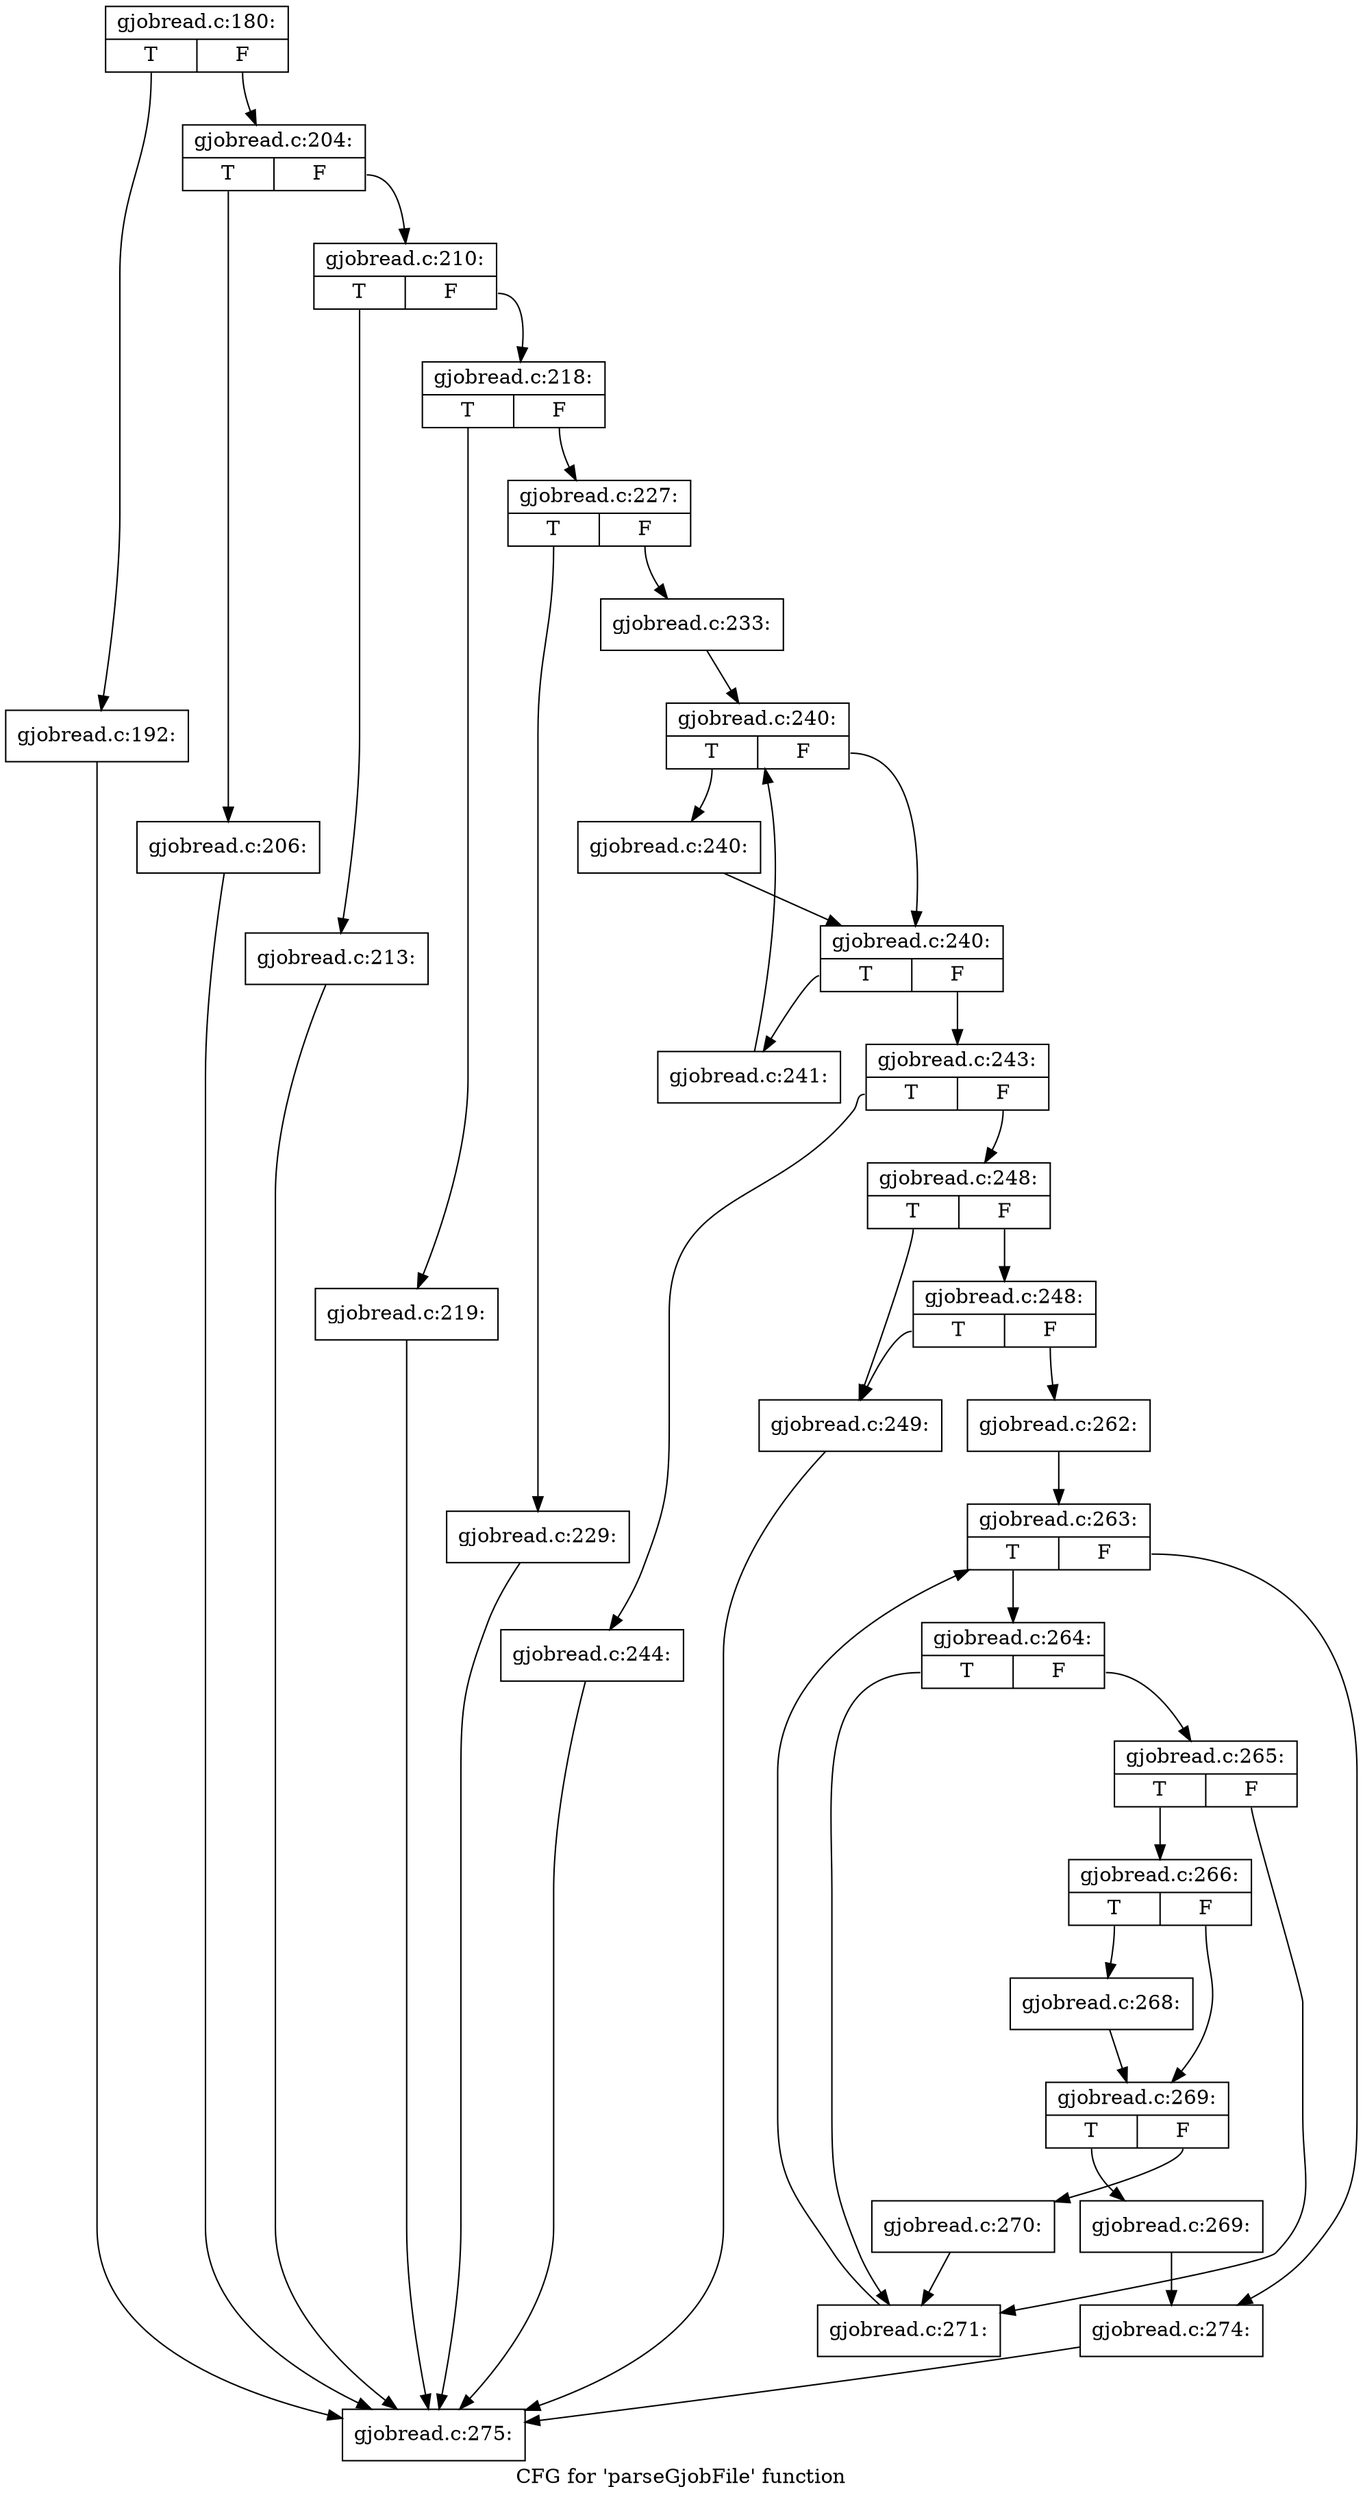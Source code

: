 digraph "CFG for 'parseGjobFile' function" {
	label="CFG for 'parseGjobFile' function";

	Node0x512fb00 [shape=record,label="{gjobread.c:180:|{<s0>T|<s1>F}}"];
	Node0x512fb00:s0 -> Node0x522db00;
	Node0x512fb00:s1 -> Node0x522de30;
	Node0x522db00 [shape=record,label="{gjobread.c:192:}"];
	Node0x522db00 -> Node0x5221f70;
	Node0x522de30 [shape=record,label="{gjobread.c:204:|{<s0>T|<s1>F}}"];
	Node0x522de30:s0 -> Node0x522e510;
	Node0x522de30:s1 -> Node0x522e740;
	Node0x522e510 [shape=record,label="{gjobread.c:206:}"];
	Node0x522e510 -> Node0x5221f70;
	Node0x522e740 [shape=record,label="{gjobread.c:210:|{<s0>T|<s1>F}}"];
	Node0x522e740:s0 -> Node0x522ef50;
	Node0x522e740:s1 -> Node0x522f1e0;
	Node0x522ef50 [shape=record,label="{gjobread.c:213:}"];
	Node0x522ef50 -> Node0x5221f70;
	Node0x522f1e0 [shape=record,label="{gjobread.c:218:|{<s0>T|<s1>F}}"];
	Node0x522f1e0:s0 -> Node0x5230020;
	Node0x522f1e0:s1 -> Node0x5230070;
	Node0x5230020 [shape=record,label="{gjobread.c:219:}"];
	Node0x5230020 -> Node0x5221f70;
	Node0x5230070 [shape=record,label="{gjobread.c:227:|{<s0>T|<s1>F}}"];
	Node0x5230070:s0 -> Node0x5231eb0;
	Node0x5230070:s1 -> Node0x5231ce0;
	Node0x5231eb0 [shape=record,label="{gjobread.c:229:}"];
	Node0x5231eb0 -> Node0x5221f70;
	Node0x5231ce0 [shape=record,label="{gjobread.c:233:}"];
	Node0x5231ce0 -> Node0x5232b60;
	Node0x5232b60 [shape=record,label="{gjobread.c:240:|{<s0>T|<s1>F}}"];
	Node0x5232b60:s0 -> Node0x5232e10;
	Node0x5232b60:s1 -> Node0x5232dc0;
	Node0x5232e10 [shape=record,label="{gjobread.c:240:}"];
	Node0x5232e10 -> Node0x5232dc0;
	Node0x5232dc0 [shape=record,label="{gjobread.c:240:|{<s0>T|<s1>F}}"];
	Node0x5232dc0:s0 -> Node0x5233660;
	Node0x5232dc0:s1 -> Node0x5232d40;
	Node0x5233660 [shape=record,label="{gjobread.c:241:}"];
	Node0x5233660 -> Node0x5232b60;
	Node0x5232d40 [shape=record,label="{gjobread.c:243:|{<s0>T|<s1>F}}"];
	Node0x5232d40:s0 -> Node0x5233990;
	Node0x5232d40:s1 -> Node0x5233d10;
	Node0x5233990 [shape=record,label="{gjobread.c:244:}"];
	Node0x5233990 -> Node0x5221f70;
	Node0x5233d10 [shape=record,label="{gjobread.c:248:|{<s0>T|<s1>F}}"];
	Node0x5233d10:s0 -> Node0x52354c0;
	Node0x5233d10:s1 -> Node0x52357a0;
	Node0x52357a0 [shape=record,label="{gjobread.c:248:|{<s0>T|<s1>F}}"];
	Node0x52357a0:s0 -> Node0x52354c0;
	Node0x52357a0:s1 -> Node0x52357f0;
	Node0x52354c0 [shape=record,label="{gjobread.c:249:}"];
	Node0x52354c0 -> Node0x5221f70;
	Node0x52357f0 [shape=record,label="{gjobread.c:262:}"];
	Node0x52357f0 -> Node0x52379f0;
	Node0x52379f0 [shape=record,label="{gjobread.c:263:|{<s0>T|<s1>F}}"];
	Node0x52379f0:s0 -> Node0x5230b30;
	Node0x52379f0:s1 -> Node0x4fe13d0;
	Node0x5230b30 [shape=record,label="{gjobread.c:264:|{<s0>T|<s1>F}}"];
	Node0x5230b30:s0 -> Node0x5237d20;
	Node0x5230b30:s1 -> Node0x522df60;
	Node0x522df60 [shape=record,label="{gjobread.c:265:|{<s0>T|<s1>F}}"];
	Node0x522df60:s0 -> Node0x522fed0;
	Node0x522df60:s1 -> Node0x5237d20;
	Node0x522fed0 [shape=record,label="{gjobread.c:266:|{<s0>T|<s1>F}}"];
	Node0x522fed0:s0 -> Node0x5239950;
	Node0x522fed0:s1 -> Node0x5239c80;
	Node0x5239950 [shape=record,label="{gjobread.c:268:}"];
	Node0x5239950 -> Node0x5239c80;
	Node0x5239c80 [shape=record,label="{gjobread.c:269:|{<s0>T|<s1>F}}"];
	Node0x5239c80:s0 -> Node0x523a550;
	Node0x5239c80:s1 -> Node0x523a5a0;
	Node0x523a550 [shape=record,label="{gjobread.c:269:}"];
	Node0x523a550 -> Node0x4fe13d0;
	Node0x523a5a0 [shape=record,label="{gjobread.c:270:}"];
	Node0x523a5a0 -> Node0x5237d20;
	Node0x5237d20 [shape=record,label="{gjobread.c:271:}"];
	Node0x5237d20 -> Node0x52379f0;
	Node0x4fe13d0 [shape=record,label="{gjobread.c:274:}"];
	Node0x4fe13d0 -> Node0x5221f70;
	Node0x5221f70 [shape=record,label="{gjobread.c:275:}"];
}
